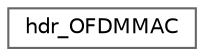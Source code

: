 digraph "Graphical Class Hierarchy"
{
 // LATEX_PDF_SIZE
  bgcolor="transparent";
  edge [fontname=Helvetica,fontsize=10,labelfontname=Helvetica,labelfontsize=10];
  node [fontname=Helvetica,fontsize=10,shape=box,height=0.2,width=0.4];
  rankdir="LR";
  Node0 [id="Node000000",label="hdr_OFDMMAC",height=0.2,width=0.4,color="grey40", fillcolor="white", style="filled",URL="$structhdr__OFDMMAC.html",tooltip="Header of the OFDM message with fields to implement a multi carrier system."];
}
